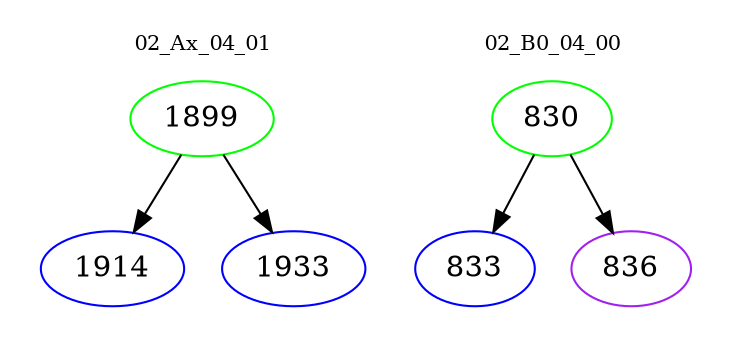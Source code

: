 digraph{
subgraph cluster_0 {
color = white
label = "02_Ax_04_01";
fontsize=10;
T0_1899 [label="1899", color="green"]
T0_1899 -> T0_1914 [color="black"]
T0_1914 [label="1914", color="blue"]
T0_1899 -> T0_1933 [color="black"]
T0_1933 [label="1933", color="blue"]
}
subgraph cluster_1 {
color = white
label = "02_B0_04_00";
fontsize=10;
T1_830 [label="830", color="green"]
T1_830 -> T1_833 [color="black"]
T1_833 [label="833", color="blue"]
T1_830 -> T1_836 [color="black"]
T1_836 [label="836", color="purple"]
}
}
